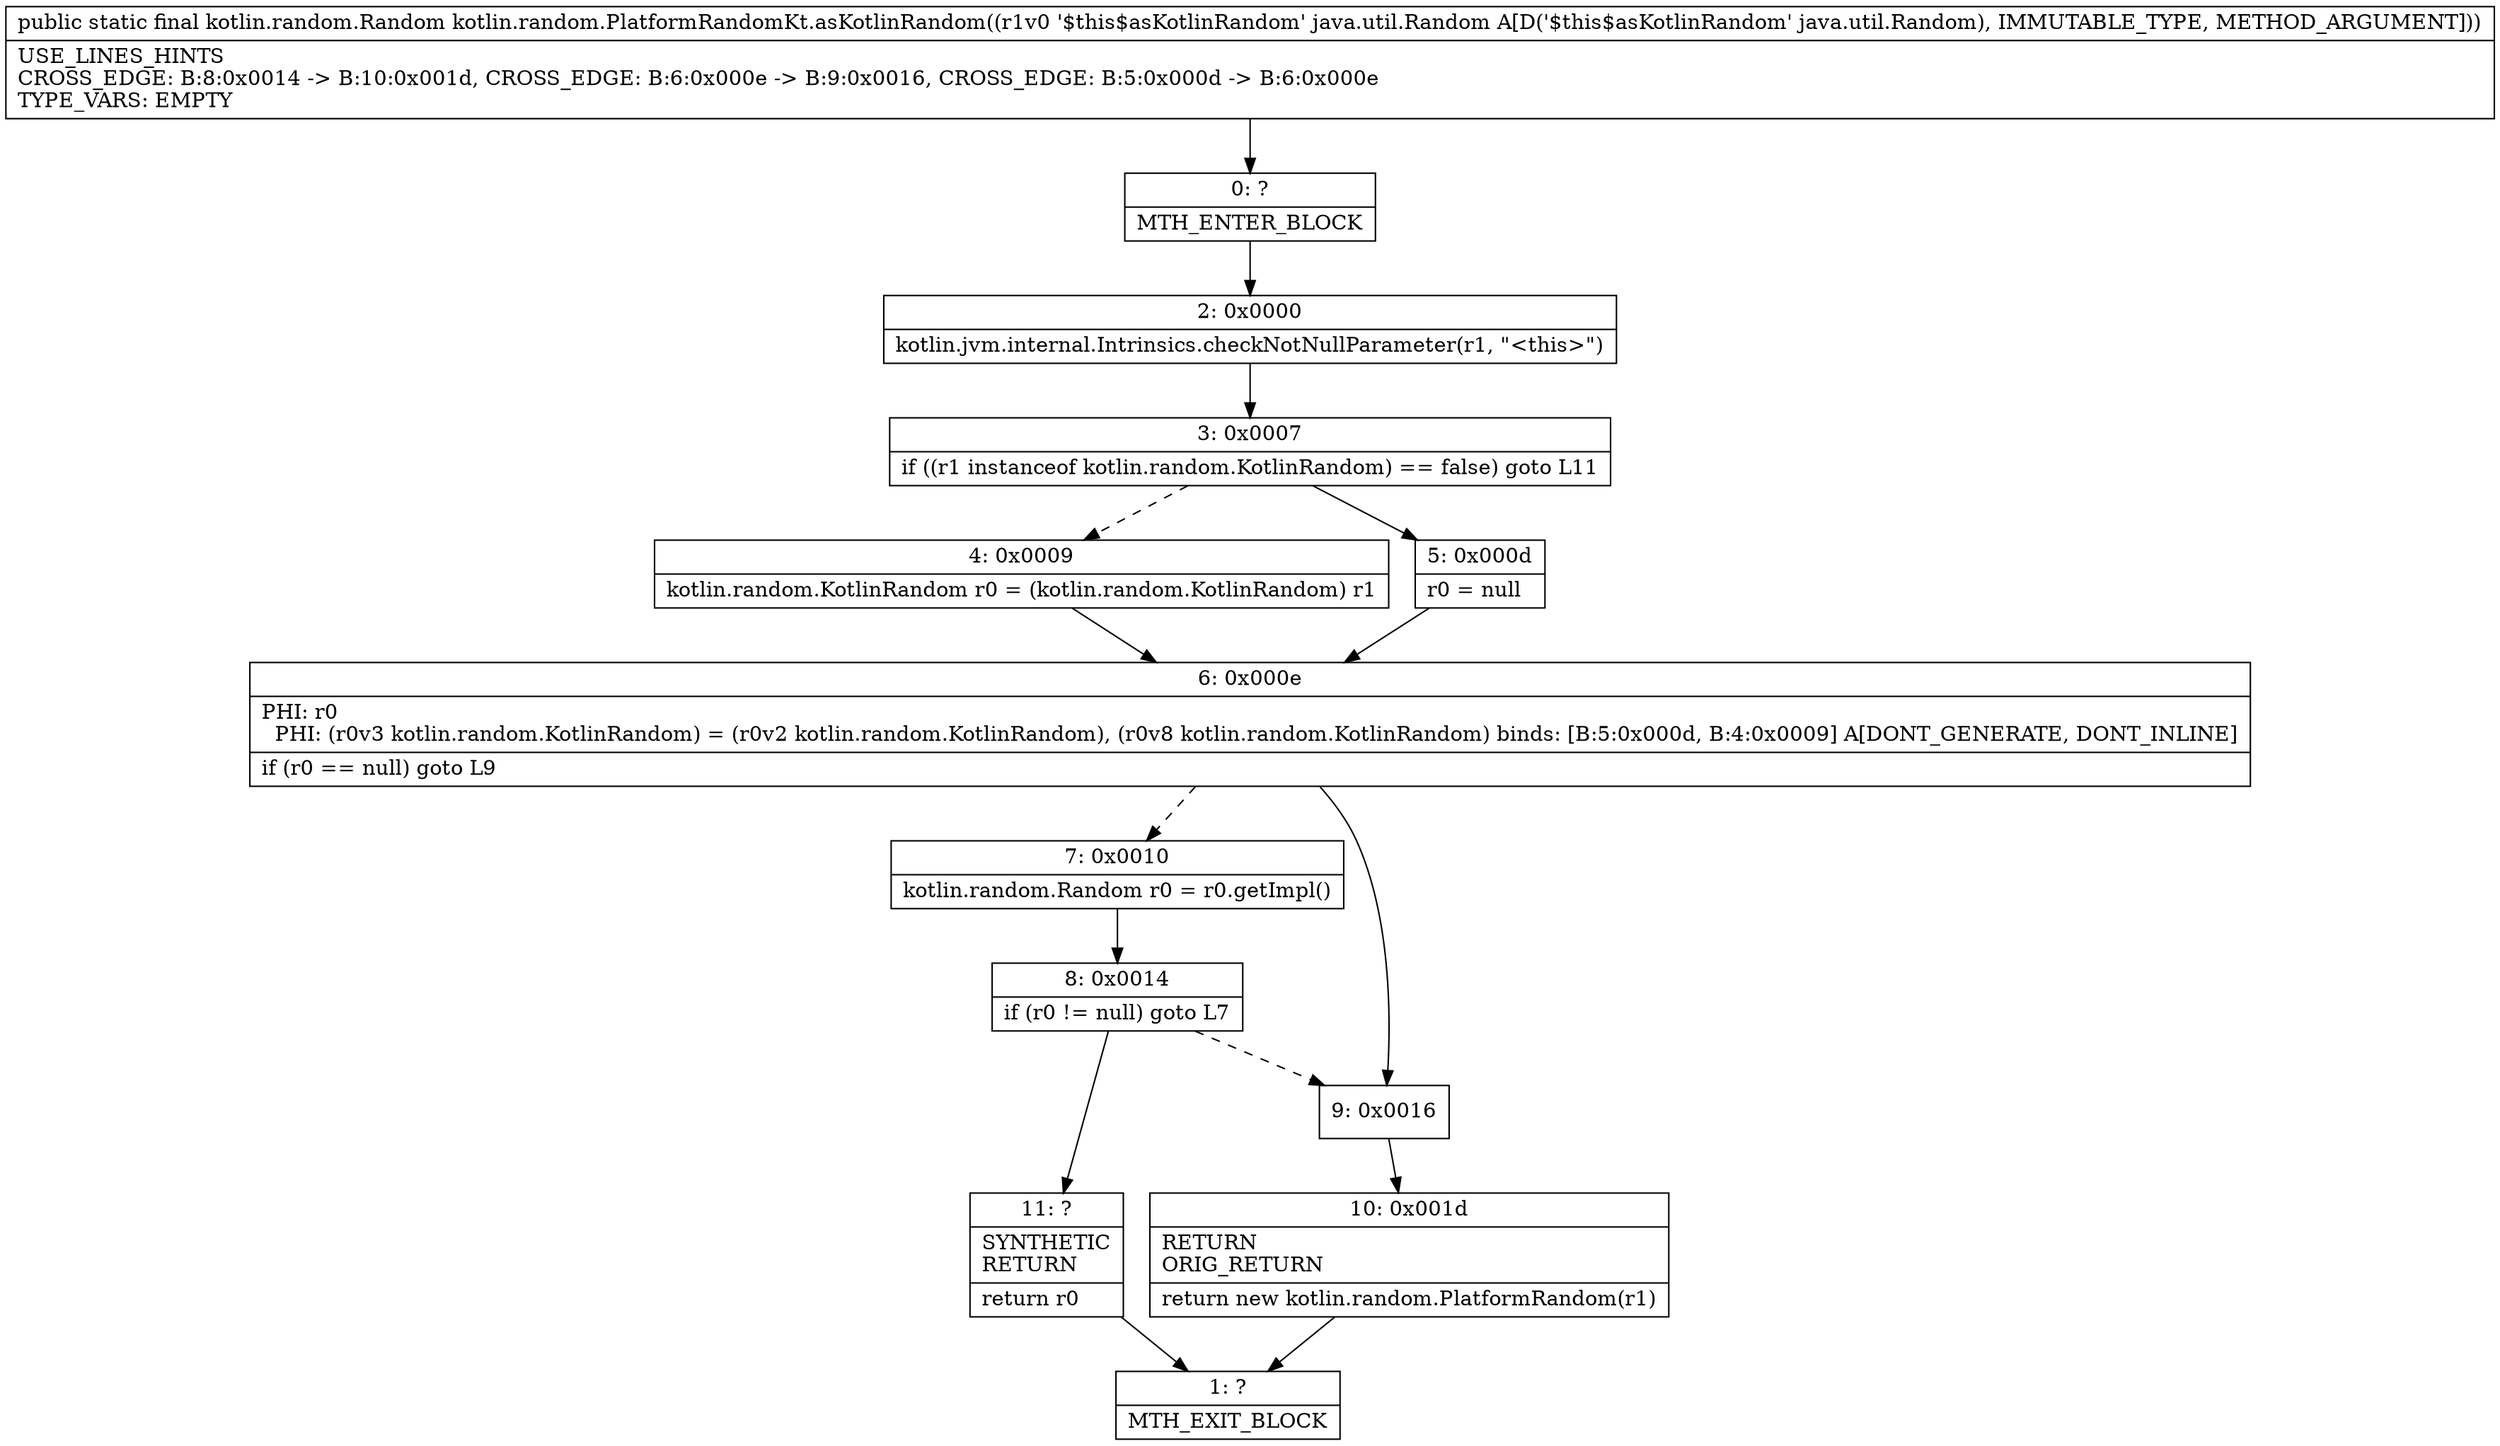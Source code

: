digraph "CFG forkotlin.random.PlatformRandomKt.asKotlinRandom(Ljava\/util\/Random;)Lkotlin\/random\/Random;" {
Node_0 [shape=record,label="{0\:\ ?|MTH_ENTER_BLOCK\l}"];
Node_2 [shape=record,label="{2\:\ 0x0000|kotlin.jvm.internal.Intrinsics.checkNotNullParameter(r1, \"\<this\>\")\l}"];
Node_3 [shape=record,label="{3\:\ 0x0007|if ((r1 instanceof kotlin.random.KotlinRandom) == false) goto L11\l}"];
Node_4 [shape=record,label="{4\:\ 0x0009|kotlin.random.KotlinRandom r0 = (kotlin.random.KotlinRandom) r1\l}"];
Node_6 [shape=record,label="{6\:\ 0x000e|PHI: r0 \l  PHI: (r0v3 kotlin.random.KotlinRandom) = (r0v2 kotlin.random.KotlinRandom), (r0v8 kotlin.random.KotlinRandom) binds: [B:5:0x000d, B:4:0x0009] A[DONT_GENERATE, DONT_INLINE]\l|if (r0 == null) goto L9\l}"];
Node_7 [shape=record,label="{7\:\ 0x0010|kotlin.random.Random r0 = r0.getImpl()\l}"];
Node_8 [shape=record,label="{8\:\ 0x0014|if (r0 != null) goto L7\l}"];
Node_11 [shape=record,label="{11\:\ ?|SYNTHETIC\lRETURN\l|return r0\l}"];
Node_1 [shape=record,label="{1\:\ ?|MTH_EXIT_BLOCK\l}"];
Node_9 [shape=record,label="{9\:\ 0x0016}"];
Node_10 [shape=record,label="{10\:\ 0x001d|RETURN\lORIG_RETURN\l|return new kotlin.random.PlatformRandom(r1)\l}"];
Node_5 [shape=record,label="{5\:\ 0x000d|r0 = null\l}"];
MethodNode[shape=record,label="{public static final kotlin.random.Random kotlin.random.PlatformRandomKt.asKotlinRandom((r1v0 '$this$asKotlinRandom' java.util.Random A[D('$this$asKotlinRandom' java.util.Random), IMMUTABLE_TYPE, METHOD_ARGUMENT]))  | USE_LINES_HINTS\lCROSS_EDGE: B:8:0x0014 \-\> B:10:0x001d, CROSS_EDGE: B:6:0x000e \-\> B:9:0x0016, CROSS_EDGE: B:5:0x000d \-\> B:6:0x000e\lTYPE_VARS: EMPTY\l}"];
MethodNode -> Node_0;Node_0 -> Node_2;
Node_2 -> Node_3;
Node_3 -> Node_4[style=dashed];
Node_3 -> Node_5;
Node_4 -> Node_6;
Node_6 -> Node_7[style=dashed];
Node_6 -> Node_9;
Node_7 -> Node_8;
Node_8 -> Node_9[style=dashed];
Node_8 -> Node_11;
Node_11 -> Node_1;
Node_9 -> Node_10;
Node_10 -> Node_1;
Node_5 -> Node_6;
}

